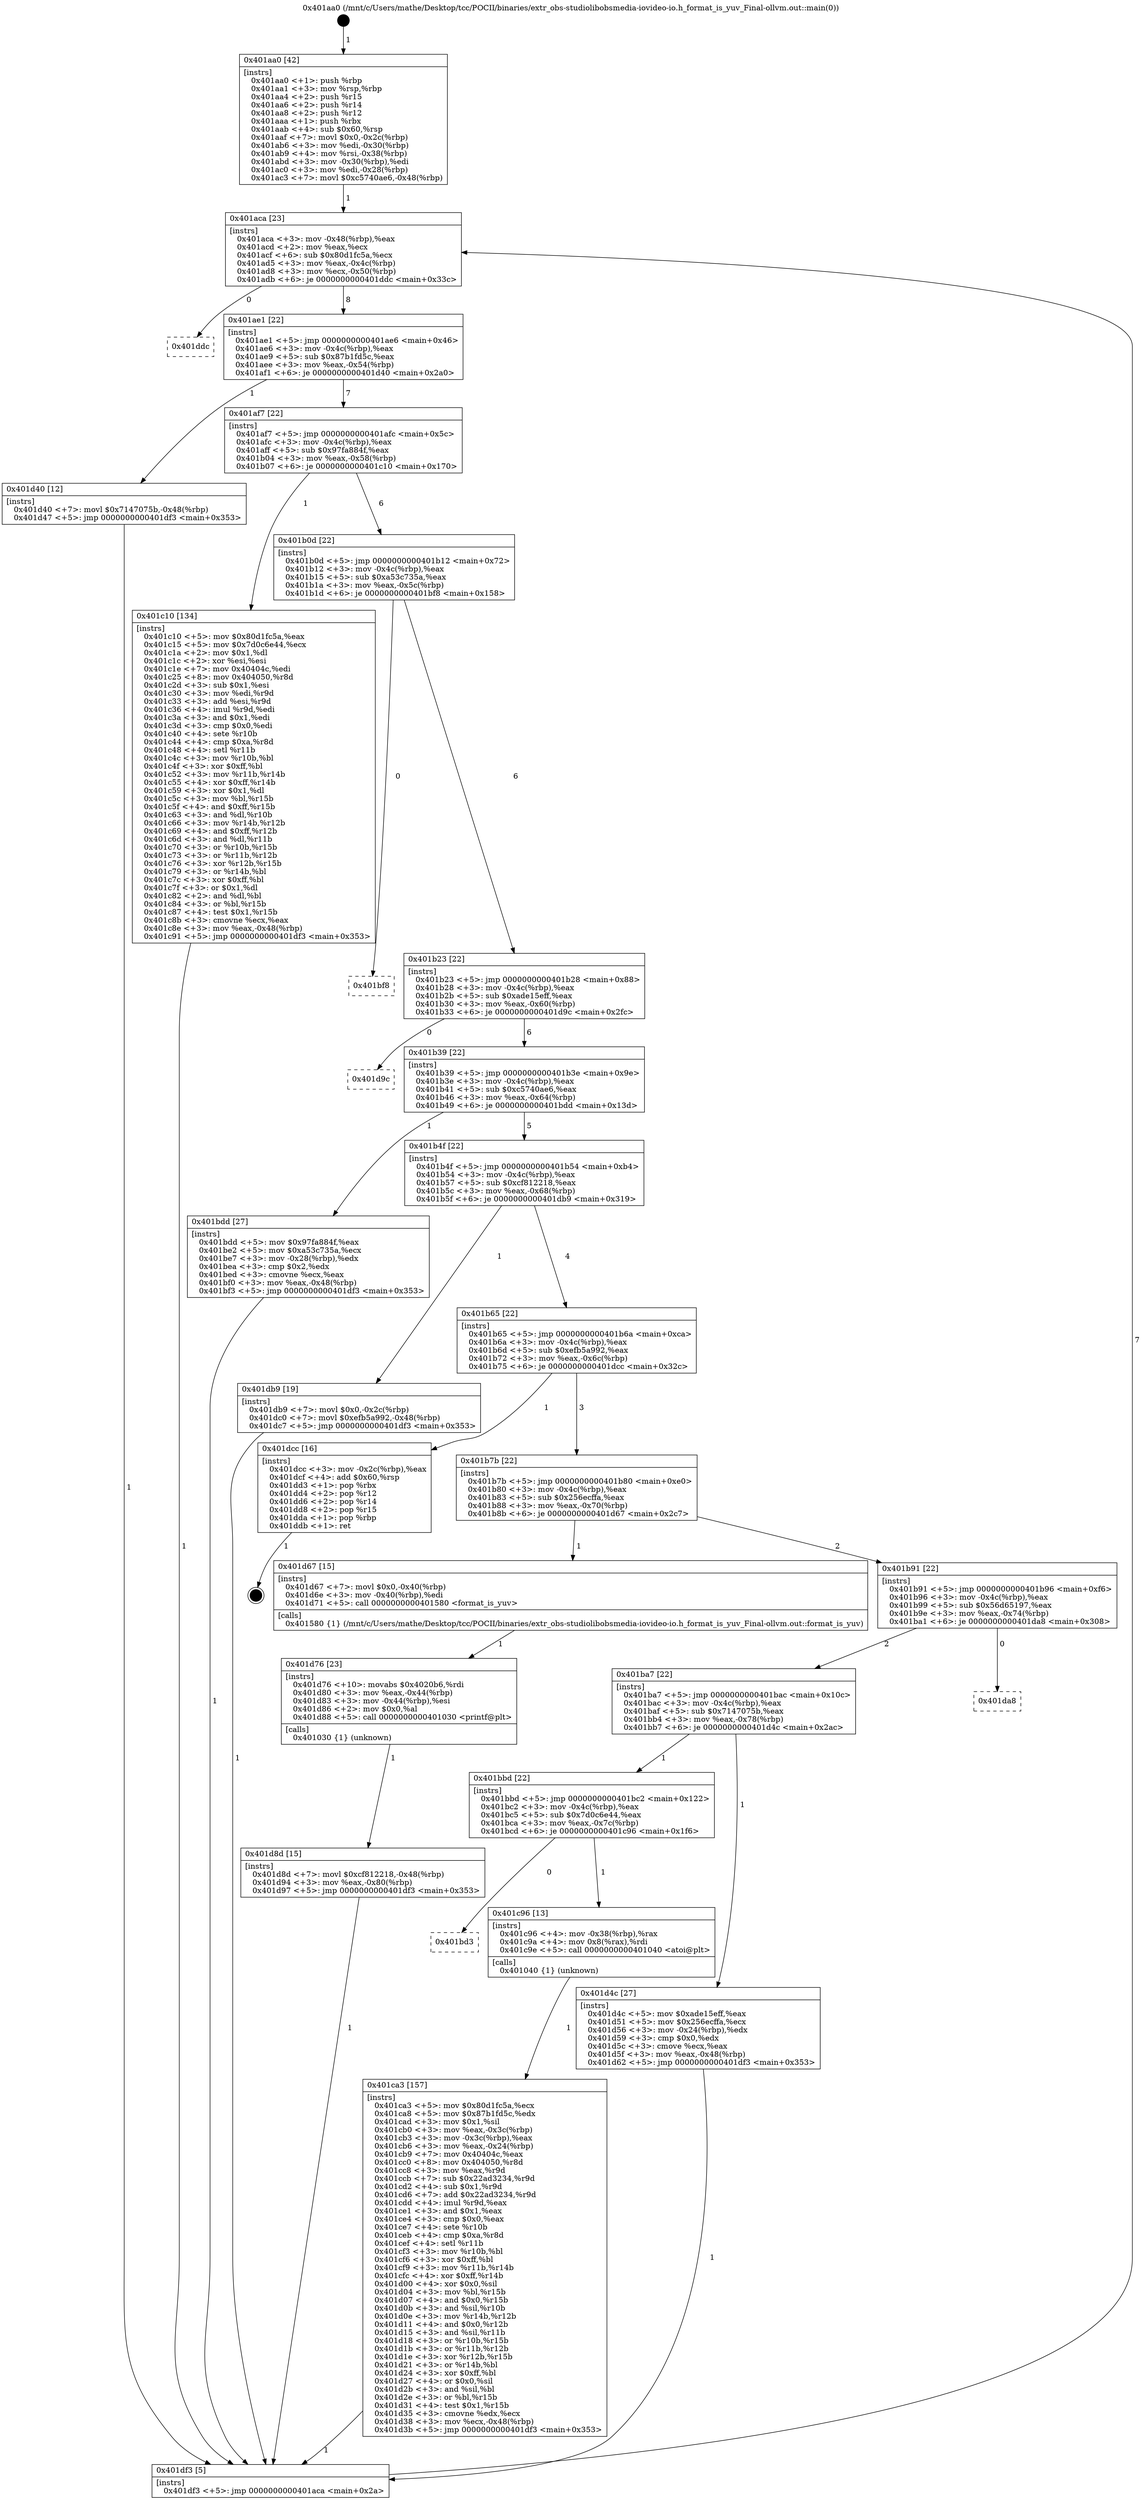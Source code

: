 digraph "0x401aa0" {
  label = "0x401aa0 (/mnt/c/Users/mathe/Desktop/tcc/POCII/binaries/extr_obs-studiolibobsmedia-iovideo-io.h_format_is_yuv_Final-ollvm.out::main(0))"
  labelloc = "t"
  node[shape=record]

  Entry [label="",width=0.3,height=0.3,shape=circle,fillcolor=black,style=filled]
  "0x401aca" [label="{
     0x401aca [23]\l
     | [instrs]\l
     &nbsp;&nbsp;0x401aca \<+3\>: mov -0x48(%rbp),%eax\l
     &nbsp;&nbsp;0x401acd \<+2\>: mov %eax,%ecx\l
     &nbsp;&nbsp;0x401acf \<+6\>: sub $0x80d1fc5a,%ecx\l
     &nbsp;&nbsp;0x401ad5 \<+3\>: mov %eax,-0x4c(%rbp)\l
     &nbsp;&nbsp;0x401ad8 \<+3\>: mov %ecx,-0x50(%rbp)\l
     &nbsp;&nbsp;0x401adb \<+6\>: je 0000000000401ddc \<main+0x33c\>\l
  }"]
  "0x401ddc" [label="{
     0x401ddc\l
  }", style=dashed]
  "0x401ae1" [label="{
     0x401ae1 [22]\l
     | [instrs]\l
     &nbsp;&nbsp;0x401ae1 \<+5\>: jmp 0000000000401ae6 \<main+0x46\>\l
     &nbsp;&nbsp;0x401ae6 \<+3\>: mov -0x4c(%rbp),%eax\l
     &nbsp;&nbsp;0x401ae9 \<+5\>: sub $0x87b1fd5c,%eax\l
     &nbsp;&nbsp;0x401aee \<+3\>: mov %eax,-0x54(%rbp)\l
     &nbsp;&nbsp;0x401af1 \<+6\>: je 0000000000401d40 \<main+0x2a0\>\l
  }"]
  Exit [label="",width=0.3,height=0.3,shape=circle,fillcolor=black,style=filled,peripheries=2]
  "0x401d40" [label="{
     0x401d40 [12]\l
     | [instrs]\l
     &nbsp;&nbsp;0x401d40 \<+7\>: movl $0x7147075b,-0x48(%rbp)\l
     &nbsp;&nbsp;0x401d47 \<+5\>: jmp 0000000000401df3 \<main+0x353\>\l
  }"]
  "0x401af7" [label="{
     0x401af7 [22]\l
     | [instrs]\l
     &nbsp;&nbsp;0x401af7 \<+5\>: jmp 0000000000401afc \<main+0x5c\>\l
     &nbsp;&nbsp;0x401afc \<+3\>: mov -0x4c(%rbp),%eax\l
     &nbsp;&nbsp;0x401aff \<+5\>: sub $0x97fa884f,%eax\l
     &nbsp;&nbsp;0x401b04 \<+3\>: mov %eax,-0x58(%rbp)\l
     &nbsp;&nbsp;0x401b07 \<+6\>: je 0000000000401c10 \<main+0x170\>\l
  }"]
  "0x401d8d" [label="{
     0x401d8d [15]\l
     | [instrs]\l
     &nbsp;&nbsp;0x401d8d \<+7\>: movl $0xcf812218,-0x48(%rbp)\l
     &nbsp;&nbsp;0x401d94 \<+3\>: mov %eax,-0x80(%rbp)\l
     &nbsp;&nbsp;0x401d97 \<+5\>: jmp 0000000000401df3 \<main+0x353\>\l
  }"]
  "0x401c10" [label="{
     0x401c10 [134]\l
     | [instrs]\l
     &nbsp;&nbsp;0x401c10 \<+5\>: mov $0x80d1fc5a,%eax\l
     &nbsp;&nbsp;0x401c15 \<+5\>: mov $0x7d0c6e44,%ecx\l
     &nbsp;&nbsp;0x401c1a \<+2\>: mov $0x1,%dl\l
     &nbsp;&nbsp;0x401c1c \<+2\>: xor %esi,%esi\l
     &nbsp;&nbsp;0x401c1e \<+7\>: mov 0x40404c,%edi\l
     &nbsp;&nbsp;0x401c25 \<+8\>: mov 0x404050,%r8d\l
     &nbsp;&nbsp;0x401c2d \<+3\>: sub $0x1,%esi\l
     &nbsp;&nbsp;0x401c30 \<+3\>: mov %edi,%r9d\l
     &nbsp;&nbsp;0x401c33 \<+3\>: add %esi,%r9d\l
     &nbsp;&nbsp;0x401c36 \<+4\>: imul %r9d,%edi\l
     &nbsp;&nbsp;0x401c3a \<+3\>: and $0x1,%edi\l
     &nbsp;&nbsp;0x401c3d \<+3\>: cmp $0x0,%edi\l
     &nbsp;&nbsp;0x401c40 \<+4\>: sete %r10b\l
     &nbsp;&nbsp;0x401c44 \<+4\>: cmp $0xa,%r8d\l
     &nbsp;&nbsp;0x401c48 \<+4\>: setl %r11b\l
     &nbsp;&nbsp;0x401c4c \<+3\>: mov %r10b,%bl\l
     &nbsp;&nbsp;0x401c4f \<+3\>: xor $0xff,%bl\l
     &nbsp;&nbsp;0x401c52 \<+3\>: mov %r11b,%r14b\l
     &nbsp;&nbsp;0x401c55 \<+4\>: xor $0xff,%r14b\l
     &nbsp;&nbsp;0x401c59 \<+3\>: xor $0x1,%dl\l
     &nbsp;&nbsp;0x401c5c \<+3\>: mov %bl,%r15b\l
     &nbsp;&nbsp;0x401c5f \<+4\>: and $0xff,%r15b\l
     &nbsp;&nbsp;0x401c63 \<+3\>: and %dl,%r10b\l
     &nbsp;&nbsp;0x401c66 \<+3\>: mov %r14b,%r12b\l
     &nbsp;&nbsp;0x401c69 \<+4\>: and $0xff,%r12b\l
     &nbsp;&nbsp;0x401c6d \<+3\>: and %dl,%r11b\l
     &nbsp;&nbsp;0x401c70 \<+3\>: or %r10b,%r15b\l
     &nbsp;&nbsp;0x401c73 \<+3\>: or %r11b,%r12b\l
     &nbsp;&nbsp;0x401c76 \<+3\>: xor %r12b,%r15b\l
     &nbsp;&nbsp;0x401c79 \<+3\>: or %r14b,%bl\l
     &nbsp;&nbsp;0x401c7c \<+3\>: xor $0xff,%bl\l
     &nbsp;&nbsp;0x401c7f \<+3\>: or $0x1,%dl\l
     &nbsp;&nbsp;0x401c82 \<+2\>: and %dl,%bl\l
     &nbsp;&nbsp;0x401c84 \<+3\>: or %bl,%r15b\l
     &nbsp;&nbsp;0x401c87 \<+4\>: test $0x1,%r15b\l
     &nbsp;&nbsp;0x401c8b \<+3\>: cmovne %ecx,%eax\l
     &nbsp;&nbsp;0x401c8e \<+3\>: mov %eax,-0x48(%rbp)\l
     &nbsp;&nbsp;0x401c91 \<+5\>: jmp 0000000000401df3 \<main+0x353\>\l
  }"]
  "0x401b0d" [label="{
     0x401b0d [22]\l
     | [instrs]\l
     &nbsp;&nbsp;0x401b0d \<+5\>: jmp 0000000000401b12 \<main+0x72\>\l
     &nbsp;&nbsp;0x401b12 \<+3\>: mov -0x4c(%rbp),%eax\l
     &nbsp;&nbsp;0x401b15 \<+5\>: sub $0xa53c735a,%eax\l
     &nbsp;&nbsp;0x401b1a \<+3\>: mov %eax,-0x5c(%rbp)\l
     &nbsp;&nbsp;0x401b1d \<+6\>: je 0000000000401bf8 \<main+0x158\>\l
  }"]
  "0x401d76" [label="{
     0x401d76 [23]\l
     | [instrs]\l
     &nbsp;&nbsp;0x401d76 \<+10\>: movabs $0x4020b6,%rdi\l
     &nbsp;&nbsp;0x401d80 \<+3\>: mov %eax,-0x44(%rbp)\l
     &nbsp;&nbsp;0x401d83 \<+3\>: mov -0x44(%rbp),%esi\l
     &nbsp;&nbsp;0x401d86 \<+2\>: mov $0x0,%al\l
     &nbsp;&nbsp;0x401d88 \<+5\>: call 0000000000401030 \<printf@plt\>\l
     | [calls]\l
     &nbsp;&nbsp;0x401030 \{1\} (unknown)\l
  }"]
  "0x401bf8" [label="{
     0x401bf8\l
  }", style=dashed]
  "0x401b23" [label="{
     0x401b23 [22]\l
     | [instrs]\l
     &nbsp;&nbsp;0x401b23 \<+5\>: jmp 0000000000401b28 \<main+0x88\>\l
     &nbsp;&nbsp;0x401b28 \<+3\>: mov -0x4c(%rbp),%eax\l
     &nbsp;&nbsp;0x401b2b \<+5\>: sub $0xade15eff,%eax\l
     &nbsp;&nbsp;0x401b30 \<+3\>: mov %eax,-0x60(%rbp)\l
     &nbsp;&nbsp;0x401b33 \<+6\>: je 0000000000401d9c \<main+0x2fc\>\l
  }"]
  "0x401ca3" [label="{
     0x401ca3 [157]\l
     | [instrs]\l
     &nbsp;&nbsp;0x401ca3 \<+5\>: mov $0x80d1fc5a,%ecx\l
     &nbsp;&nbsp;0x401ca8 \<+5\>: mov $0x87b1fd5c,%edx\l
     &nbsp;&nbsp;0x401cad \<+3\>: mov $0x1,%sil\l
     &nbsp;&nbsp;0x401cb0 \<+3\>: mov %eax,-0x3c(%rbp)\l
     &nbsp;&nbsp;0x401cb3 \<+3\>: mov -0x3c(%rbp),%eax\l
     &nbsp;&nbsp;0x401cb6 \<+3\>: mov %eax,-0x24(%rbp)\l
     &nbsp;&nbsp;0x401cb9 \<+7\>: mov 0x40404c,%eax\l
     &nbsp;&nbsp;0x401cc0 \<+8\>: mov 0x404050,%r8d\l
     &nbsp;&nbsp;0x401cc8 \<+3\>: mov %eax,%r9d\l
     &nbsp;&nbsp;0x401ccb \<+7\>: sub $0x22ad3234,%r9d\l
     &nbsp;&nbsp;0x401cd2 \<+4\>: sub $0x1,%r9d\l
     &nbsp;&nbsp;0x401cd6 \<+7\>: add $0x22ad3234,%r9d\l
     &nbsp;&nbsp;0x401cdd \<+4\>: imul %r9d,%eax\l
     &nbsp;&nbsp;0x401ce1 \<+3\>: and $0x1,%eax\l
     &nbsp;&nbsp;0x401ce4 \<+3\>: cmp $0x0,%eax\l
     &nbsp;&nbsp;0x401ce7 \<+4\>: sete %r10b\l
     &nbsp;&nbsp;0x401ceb \<+4\>: cmp $0xa,%r8d\l
     &nbsp;&nbsp;0x401cef \<+4\>: setl %r11b\l
     &nbsp;&nbsp;0x401cf3 \<+3\>: mov %r10b,%bl\l
     &nbsp;&nbsp;0x401cf6 \<+3\>: xor $0xff,%bl\l
     &nbsp;&nbsp;0x401cf9 \<+3\>: mov %r11b,%r14b\l
     &nbsp;&nbsp;0x401cfc \<+4\>: xor $0xff,%r14b\l
     &nbsp;&nbsp;0x401d00 \<+4\>: xor $0x0,%sil\l
     &nbsp;&nbsp;0x401d04 \<+3\>: mov %bl,%r15b\l
     &nbsp;&nbsp;0x401d07 \<+4\>: and $0x0,%r15b\l
     &nbsp;&nbsp;0x401d0b \<+3\>: and %sil,%r10b\l
     &nbsp;&nbsp;0x401d0e \<+3\>: mov %r14b,%r12b\l
     &nbsp;&nbsp;0x401d11 \<+4\>: and $0x0,%r12b\l
     &nbsp;&nbsp;0x401d15 \<+3\>: and %sil,%r11b\l
     &nbsp;&nbsp;0x401d18 \<+3\>: or %r10b,%r15b\l
     &nbsp;&nbsp;0x401d1b \<+3\>: or %r11b,%r12b\l
     &nbsp;&nbsp;0x401d1e \<+3\>: xor %r12b,%r15b\l
     &nbsp;&nbsp;0x401d21 \<+3\>: or %r14b,%bl\l
     &nbsp;&nbsp;0x401d24 \<+3\>: xor $0xff,%bl\l
     &nbsp;&nbsp;0x401d27 \<+4\>: or $0x0,%sil\l
     &nbsp;&nbsp;0x401d2b \<+3\>: and %sil,%bl\l
     &nbsp;&nbsp;0x401d2e \<+3\>: or %bl,%r15b\l
     &nbsp;&nbsp;0x401d31 \<+4\>: test $0x1,%r15b\l
     &nbsp;&nbsp;0x401d35 \<+3\>: cmovne %edx,%ecx\l
     &nbsp;&nbsp;0x401d38 \<+3\>: mov %ecx,-0x48(%rbp)\l
     &nbsp;&nbsp;0x401d3b \<+5\>: jmp 0000000000401df3 \<main+0x353\>\l
  }"]
  "0x401d9c" [label="{
     0x401d9c\l
  }", style=dashed]
  "0x401b39" [label="{
     0x401b39 [22]\l
     | [instrs]\l
     &nbsp;&nbsp;0x401b39 \<+5\>: jmp 0000000000401b3e \<main+0x9e\>\l
     &nbsp;&nbsp;0x401b3e \<+3\>: mov -0x4c(%rbp),%eax\l
     &nbsp;&nbsp;0x401b41 \<+5\>: sub $0xc5740ae6,%eax\l
     &nbsp;&nbsp;0x401b46 \<+3\>: mov %eax,-0x64(%rbp)\l
     &nbsp;&nbsp;0x401b49 \<+6\>: je 0000000000401bdd \<main+0x13d\>\l
  }"]
  "0x401bd3" [label="{
     0x401bd3\l
  }", style=dashed]
  "0x401bdd" [label="{
     0x401bdd [27]\l
     | [instrs]\l
     &nbsp;&nbsp;0x401bdd \<+5\>: mov $0x97fa884f,%eax\l
     &nbsp;&nbsp;0x401be2 \<+5\>: mov $0xa53c735a,%ecx\l
     &nbsp;&nbsp;0x401be7 \<+3\>: mov -0x28(%rbp),%edx\l
     &nbsp;&nbsp;0x401bea \<+3\>: cmp $0x2,%edx\l
     &nbsp;&nbsp;0x401bed \<+3\>: cmovne %ecx,%eax\l
     &nbsp;&nbsp;0x401bf0 \<+3\>: mov %eax,-0x48(%rbp)\l
     &nbsp;&nbsp;0x401bf3 \<+5\>: jmp 0000000000401df3 \<main+0x353\>\l
  }"]
  "0x401b4f" [label="{
     0x401b4f [22]\l
     | [instrs]\l
     &nbsp;&nbsp;0x401b4f \<+5\>: jmp 0000000000401b54 \<main+0xb4\>\l
     &nbsp;&nbsp;0x401b54 \<+3\>: mov -0x4c(%rbp),%eax\l
     &nbsp;&nbsp;0x401b57 \<+5\>: sub $0xcf812218,%eax\l
     &nbsp;&nbsp;0x401b5c \<+3\>: mov %eax,-0x68(%rbp)\l
     &nbsp;&nbsp;0x401b5f \<+6\>: je 0000000000401db9 \<main+0x319\>\l
  }"]
  "0x401df3" [label="{
     0x401df3 [5]\l
     | [instrs]\l
     &nbsp;&nbsp;0x401df3 \<+5\>: jmp 0000000000401aca \<main+0x2a\>\l
  }"]
  "0x401aa0" [label="{
     0x401aa0 [42]\l
     | [instrs]\l
     &nbsp;&nbsp;0x401aa0 \<+1\>: push %rbp\l
     &nbsp;&nbsp;0x401aa1 \<+3\>: mov %rsp,%rbp\l
     &nbsp;&nbsp;0x401aa4 \<+2\>: push %r15\l
     &nbsp;&nbsp;0x401aa6 \<+2\>: push %r14\l
     &nbsp;&nbsp;0x401aa8 \<+2\>: push %r12\l
     &nbsp;&nbsp;0x401aaa \<+1\>: push %rbx\l
     &nbsp;&nbsp;0x401aab \<+4\>: sub $0x60,%rsp\l
     &nbsp;&nbsp;0x401aaf \<+7\>: movl $0x0,-0x2c(%rbp)\l
     &nbsp;&nbsp;0x401ab6 \<+3\>: mov %edi,-0x30(%rbp)\l
     &nbsp;&nbsp;0x401ab9 \<+4\>: mov %rsi,-0x38(%rbp)\l
     &nbsp;&nbsp;0x401abd \<+3\>: mov -0x30(%rbp),%edi\l
     &nbsp;&nbsp;0x401ac0 \<+3\>: mov %edi,-0x28(%rbp)\l
     &nbsp;&nbsp;0x401ac3 \<+7\>: movl $0xc5740ae6,-0x48(%rbp)\l
  }"]
  "0x401c96" [label="{
     0x401c96 [13]\l
     | [instrs]\l
     &nbsp;&nbsp;0x401c96 \<+4\>: mov -0x38(%rbp),%rax\l
     &nbsp;&nbsp;0x401c9a \<+4\>: mov 0x8(%rax),%rdi\l
     &nbsp;&nbsp;0x401c9e \<+5\>: call 0000000000401040 \<atoi@plt\>\l
     | [calls]\l
     &nbsp;&nbsp;0x401040 \{1\} (unknown)\l
  }"]
  "0x401db9" [label="{
     0x401db9 [19]\l
     | [instrs]\l
     &nbsp;&nbsp;0x401db9 \<+7\>: movl $0x0,-0x2c(%rbp)\l
     &nbsp;&nbsp;0x401dc0 \<+7\>: movl $0xefb5a992,-0x48(%rbp)\l
     &nbsp;&nbsp;0x401dc7 \<+5\>: jmp 0000000000401df3 \<main+0x353\>\l
  }"]
  "0x401b65" [label="{
     0x401b65 [22]\l
     | [instrs]\l
     &nbsp;&nbsp;0x401b65 \<+5\>: jmp 0000000000401b6a \<main+0xca\>\l
     &nbsp;&nbsp;0x401b6a \<+3\>: mov -0x4c(%rbp),%eax\l
     &nbsp;&nbsp;0x401b6d \<+5\>: sub $0xefb5a992,%eax\l
     &nbsp;&nbsp;0x401b72 \<+3\>: mov %eax,-0x6c(%rbp)\l
     &nbsp;&nbsp;0x401b75 \<+6\>: je 0000000000401dcc \<main+0x32c\>\l
  }"]
  "0x401bbd" [label="{
     0x401bbd [22]\l
     | [instrs]\l
     &nbsp;&nbsp;0x401bbd \<+5\>: jmp 0000000000401bc2 \<main+0x122\>\l
     &nbsp;&nbsp;0x401bc2 \<+3\>: mov -0x4c(%rbp),%eax\l
     &nbsp;&nbsp;0x401bc5 \<+5\>: sub $0x7d0c6e44,%eax\l
     &nbsp;&nbsp;0x401bca \<+3\>: mov %eax,-0x7c(%rbp)\l
     &nbsp;&nbsp;0x401bcd \<+6\>: je 0000000000401c96 \<main+0x1f6\>\l
  }"]
  "0x401dcc" [label="{
     0x401dcc [16]\l
     | [instrs]\l
     &nbsp;&nbsp;0x401dcc \<+3\>: mov -0x2c(%rbp),%eax\l
     &nbsp;&nbsp;0x401dcf \<+4\>: add $0x60,%rsp\l
     &nbsp;&nbsp;0x401dd3 \<+1\>: pop %rbx\l
     &nbsp;&nbsp;0x401dd4 \<+2\>: pop %r12\l
     &nbsp;&nbsp;0x401dd6 \<+2\>: pop %r14\l
     &nbsp;&nbsp;0x401dd8 \<+2\>: pop %r15\l
     &nbsp;&nbsp;0x401dda \<+1\>: pop %rbp\l
     &nbsp;&nbsp;0x401ddb \<+1\>: ret\l
  }"]
  "0x401b7b" [label="{
     0x401b7b [22]\l
     | [instrs]\l
     &nbsp;&nbsp;0x401b7b \<+5\>: jmp 0000000000401b80 \<main+0xe0\>\l
     &nbsp;&nbsp;0x401b80 \<+3\>: mov -0x4c(%rbp),%eax\l
     &nbsp;&nbsp;0x401b83 \<+5\>: sub $0x256ecffa,%eax\l
     &nbsp;&nbsp;0x401b88 \<+3\>: mov %eax,-0x70(%rbp)\l
     &nbsp;&nbsp;0x401b8b \<+6\>: je 0000000000401d67 \<main+0x2c7\>\l
  }"]
  "0x401d4c" [label="{
     0x401d4c [27]\l
     | [instrs]\l
     &nbsp;&nbsp;0x401d4c \<+5\>: mov $0xade15eff,%eax\l
     &nbsp;&nbsp;0x401d51 \<+5\>: mov $0x256ecffa,%ecx\l
     &nbsp;&nbsp;0x401d56 \<+3\>: mov -0x24(%rbp),%edx\l
     &nbsp;&nbsp;0x401d59 \<+3\>: cmp $0x0,%edx\l
     &nbsp;&nbsp;0x401d5c \<+3\>: cmove %ecx,%eax\l
     &nbsp;&nbsp;0x401d5f \<+3\>: mov %eax,-0x48(%rbp)\l
     &nbsp;&nbsp;0x401d62 \<+5\>: jmp 0000000000401df3 \<main+0x353\>\l
  }"]
  "0x401d67" [label="{
     0x401d67 [15]\l
     | [instrs]\l
     &nbsp;&nbsp;0x401d67 \<+7\>: movl $0x0,-0x40(%rbp)\l
     &nbsp;&nbsp;0x401d6e \<+3\>: mov -0x40(%rbp),%edi\l
     &nbsp;&nbsp;0x401d71 \<+5\>: call 0000000000401580 \<format_is_yuv\>\l
     | [calls]\l
     &nbsp;&nbsp;0x401580 \{1\} (/mnt/c/Users/mathe/Desktop/tcc/POCII/binaries/extr_obs-studiolibobsmedia-iovideo-io.h_format_is_yuv_Final-ollvm.out::format_is_yuv)\l
  }"]
  "0x401b91" [label="{
     0x401b91 [22]\l
     | [instrs]\l
     &nbsp;&nbsp;0x401b91 \<+5\>: jmp 0000000000401b96 \<main+0xf6\>\l
     &nbsp;&nbsp;0x401b96 \<+3\>: mov -0x4c(%rbp),%eax\l
     &nbsp;&nbsp;0x401b99 \<+5\>: sub $0x56d65197,%eax\l
     &nbsp;&nbsp;0x401b9e \<+3\>: mov %eax,-0x74(%rbp)\l
     &nbsp;&nbsp;0x401ba1 \<+6\>: je 0000000000401da8 \<main+0x308\>\l
  }"]
  "0x401ba7" [label="{
     0x401ba7 [22]\l
     | [instrs]\l
     &nbsp;&nbsp;0x401ba7 \<+5\>: jmp 0000000000401bac \<main+0x10c\>\l
     &nbsp;&nbsp;0x401bac \<+3\>: mov -0x4c(%rbp),%eax\l
     &nbsp;&nbsp;0x401baf \<+5\>: sub $0x7147075b,%eax\l
     &nbsp;&nbsp;0x401bb4 \<+3\>: mov %eax,-0x78(%rbp)\l
     &nbsp;&nbsp;0x401bb7 \<+6\>: je 0000000000401d4c \<main+0x2ac\>\l
  }"]
  "0x401da8" [label="{
     0x401da8\l
  }", style=dashed]
  Entry -> "0x401aa0" [label=" 1"]
  "0x401aca" -> "0x401ddc" [label=" 0"]
  "0x401aca" -> "0x401ae1" [label=" 8"]
  "0x401dcc" -> Exit [label=" 1"]
  "0x401ae1" -> "0x401d40" [label=" 1"]
  "0x401ae1" -> "0x401af7" [label=" 7"]
  "0x401db9" -> "0x401df3" [label=" 1"]
  "0x401af7" -> "0x401c10" [label=" 1"]
  "0x401af7" -> "0x401b0d" [label=" 6"]
  "0x401d8d" -> "0x401df3" [label=" 1"]
  "0x401b0d" -> "0x401bf8" [label=" 0"]
  "0x401b0d" -> "0x401b23" [label=" 6"]
  "0x401d76" -> "0x401d8d" [label=" 1"]
  "0x401b23" -> "0x401d9c" [label=" 0"]
  "0x401b23" -> "0x401b39" [label=" 6"]
  "0x401d67" -> "0x401d76" [label=" 1"]
  "0x401b39" -> "0x401bdd" [label=" 1"]
  "0x401b39" -> "0x401b4f" [label=" 5"]
  "0x401bdd" -> "0x401df3" [label=" 1"]
  "0x401aa0" -> "0x401aca" [label=" 1"]
  "0x401df3" -> "0x401aca" [label=" 7"]
  "0x401c10" -> "0x401df3" [label=" 1"]
  "0x401d4c" -> "0x401df3" [label=" 1"]
  "0x401b4f" -> "0x401db9" [label=" 1"]
  "0x401b4f" -> "0x401b65" [label=" 4"]
  "0x401d40" -> "0x401df3" [label=" 1"]
  "0x401b65" -> "0x401dcc" [label=" 1"]
  "0x401b65" -> "0x401b7b" [label=" 3"]
  "0x401c96" -> "0x401ca3" [label=" 1"]
  "0x401b7b" -> "0x401d67" [label=" 1"]
  "0x401b7b" -> "0x401b91" [label=" 2"]
  "0x401bbd" -> "0x401bd3" [label=" 0"]
  "0x401b91" -> "0x401da8" [label=" 0"]
  "0x401b91" -> "0x401ba7" [label=" 2"]
  "0x401bbd" -> "0x401c96" [label=" 1"]
  "0x401ba7" -> "0x401d4c" [label=" 1"]
  "0x401ba7" -> "0x401bbd" [label=" 1"]
  "0x401ca3" -> "0x401df3" [label=" 1"]
}
